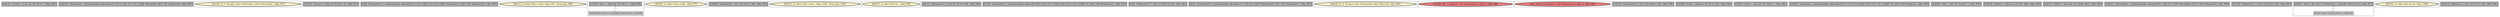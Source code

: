 
digraph G {





subgraph cluster27 {


node661 [penwidth=3.0,fontsize=20,fillcolor=grey,label="[28/31]  %cmp5 = icmp slt i32 %k.0, 5, !dbg !982",shape=rectangle,style=filled ]



}

subgraph cluster28 {


node662 [penwidth=3.0,fontsize=20,fillcolor=grey,label="[38/39]  %arrayidx9 = getelementptr inbounds [10 x [5 x i32]], [10 x [5 x i32]]* %arrayidx, i64 0, i64 %idxprom8, !dbg !990",shape=rectangle,style=filled ]



}

subgraph cluster26 {


node660 [penwidth=3.0,fontsize=20,fillcolor=lemonchiffon,label="[35/36]  br i1 %cmp2, label %for.body3, label %for.end21, !dbg !974",shape=ellipse,style=filled ]



}

subgraph cluster29 {


node663 [penwidth=3.0,fontsize=20,fillcolor=grey,label="[34/37]  %cmp2 = icmp slt i32 %j.0, 10, !dbg !973",shape=rectangle,style=filled ]



}

subgraph cluster25 {


node659 [penwidth=3.0,fontsize=20,fillcolor=grey,label="[8/9]  %arrayidx16 = getelementptr inbounds [10 x [5 x i32]], [10 x [5 x i32]]* %arrayidx14, i64 0, i64 %idxprom15, !dbg !993",shape=rectangle,style=filled ]



}

subgraph cluster24 {


node658 [penwidth=3.0,fontsize=20,fillcolor=lemonchiffon,label="[40/41]  br label %for.cond4, !dbg !997, !llvm.loop !998",shape=ellipse,style=filled ]



}

subgraph cluster22 {


node656 [penwidth=3.0,fontsize=20,fillcolor=grey,label="[12/33]  %inc = add nsw i32 %k.0, 1, !dbg !996",shape=rectangle,style=filled ]
node655 [fillcolor=grey,label="[13/32]  %k.0 = phi i32 [ 1, %for.body3 ], [ %inc, %for.inc ], !dbg !980",shape=rectangle,style=filled ]

node655->node656 [style=dotted,color=forestgreen,label="T",fontcolor=forestgreen ]
node656->node655 [style=dotted,color=forestgreen,label="T",fontcolor=forestgreen ]


}

subgraph cluster20 {


node653 [penwidth=3.0,fontsize=20,fillcolor=lemonchiffon,label="[44/45]  br label %for.cond4, !dbg !979",shape=ellipse,style=filled ]



}

subgraph cluster18 {


node651 [penwidth=3.0,fontsize=20,fillcolor=grey,label="[48/49]  %idxprom8 = sext i32 %j.0 to i64, !dbg !990",shape=rectangle,style=filled ]



}

subgraph cluster16 {


node649 [penwidth=3.0,fontsize=20,fillcolor=lemonchiffon,label="[60/61]  br label %for.cond1, !dbg !1002, !llvm.loop !1003",shape=ellipse,style=filled ]



}

subgraph cluster17 {


node650 [penwidth=3.0,fontsize=20,fillcolor=lemonchiffon,label="[46/47]  br label %for.inc, !dbg !995",shape=ellipse,style=filled ]



}

subgraph cluster4 {


node636 [penwidth=3.0,fontsize=20,fillcolor=grey,label="[6/11]  %idxprom13 = sext i32 %i.0 to i64, !dbg !993",shape=rectangle,style=filled ]



}

subgraph cluster3 {


node635 [penwidth=3.0,fontsize=20,fillcolor=grey,label="[7/10]  %arrayidx14 = getelementptr inbounds [100 x [10 x [5 x i32]]], [100 x [10 x [5 x i32]]]* %a, i64 0, i64 %idxprom13, !dbg !993",shape=rectangle,style=filled ]



}

subgraph cluster2 {


node634 [penwidth=3.0,fontsize=20,fillcolor=grey,label="[4/5]  %idxprom17 = sext i32 %k.0 to i64, !dbg !993",shape=rectangle,style=filled ]



}

subgraph cluster1 {


node633 [penwidth=3.0,fontsize=20,fillcolor=grey,label="[2/3]  %arrayidx18 = getelementptr inbounds [5 x i32], [5 x i32]* %arrayidx16, i64 0, i64 %idxprom17, !dbg !993",shape=rectangle,style=filled ]



}

subgraph cluster12 {


node645 [penwidth=3.0,fontsize=20,fillcolor=lemonchiffon,label="[29/30]  br i1 %cmp5, label %for.body6, label %for.end, !dbg !983",shape=ellipse,style=filled ]



}

subgraph cluster5 {


node637 [penwidth=3.0,fontsize=20,fillcolor=lightcoral,label="[17/20]  %0 = load i32, i32* %arrayidx11, align 4, !dbg !990",shape=ellipse,style=filled ]



}

subgraph cluster0 {


node632 [penwidth=3.0,fontsize=20,fillcolor=lightcoral,label="[0/1]  store i32 %add12, i32* %arrayidx18, align 4, !dbg !994",shape=ellipse,style=filled ]



}

subgraph cluster6 {


node638 [penwidth=3.0,fontsize=20,fillcolor=grey,label="[15/22]  %idxprom10 = sext i32 %sub to i64, !dbg !990",shape=rectangle,style=filled ]



}

subgraph cluster14 {


node647 [penwidth=3.0,fontsize=20,fillcolor=grey,label="[55/56]  %add = add nsw i32 %i.0, %j.0, !dbg !984",shape=rectangle,style=filled ]



}

subgraph cluster7 {


node639 [penwidth=3.0,fontsize=20,fillcolor=grey,label="[14/23]  %sub = sub nsw i32 %k.0, 1, !dbg !991",shape=rectangle,style=filled ]



}

subgraph cluster23 {


node657 [penwidth=3.0,fontsize=20,fillcolor=grey,label="[42/43]  %arrayidx = getelementptr inbounds [100 x [10 x [5 x i32]]], [100 x [10 x [5 x i32]]]* %a, i64 0, i64 %idxprom, !dbg !990",shape=rectangle,style=filled ]



}

subgraph cluster8 {


node640 [penwidth=3.0,fontsize=20,fillcolor=grey,label="[25/26]  %div = sdiv i32 %add7, 3, !dbg !987",shape=rectangle,style=filled ]



}

subgraph cluster21 {


node654 [penwidth=3.0,fontsize=20,fillcolor=grey,label="[18/19]  %add12 = add nsw i32 %0, %div, !dbg !992",shape=rectangle,style=filled ]



}

subgraph cluster9 {


node641 [penwidth=3.0,fontsize=20,fillcolor=grey,label="[24/27]  %add7 = add nsw i32 %add, %k.0, !dbg !986",shape=rectangle,style=filled ]



}

subgraph cluster19 {


node652 [penwidth=3.0,fontsize=20,fillcolor=grey,label="[16/21]  %arrayidx11 = getelementptr inbounds [5 x i32], [5 x i32]* %arrayidx9, i64 0, i64 %idxprom10, !dbg !990",shape=rectangle,style=filled ]



}

subgraph cluster10 {


node642 [penwidth=3.0,fontsize=20,fillcolor=grey,label="[51/52]  %idxprom15 = sext i32 %j.0 to i64, !dbg !993",shape=rectangle,style=filled ]



}

subgraph cluster11 {


node644 [penwidth=3.0,fontsize=20,fillcolor=grey,label="[50/57]  %j.0 = phi i32 [ 0, %for.body ], [ %inc20, %for.inc19 ], !dbg !971",shape=rectangle,style=filled ]
node643 [fillcolor=grey,label="[53/54]  %inc20 = add nsw i32 %j.0, 1, !dbg !1001",shape=rectangle,style=filled ]

node643->node644 [style=dotted,color=forestgreen,label="T",fontcolor=forestgreen ]
node644->node643 [style=dotted,color=forestgreen,label="T",fontcolor=forestgreen ]


}

subgraph cluster13 {


node646 [penwidth=3.0,fontsize=20,fillcolor=lemonchiffon,label="[58/59]  br label %for.inc19, !dbg !1000",shape=ellipse,style=filled ]



}

subgraph cluster15 {


node648 [penwidth=3.0,fontsize=20,fillcolor=grey,label="[62/63]  %idxprom = sext i32 %i.0 to i64, !dbg !990",shape=rectangle,style=filled ]



}

}
